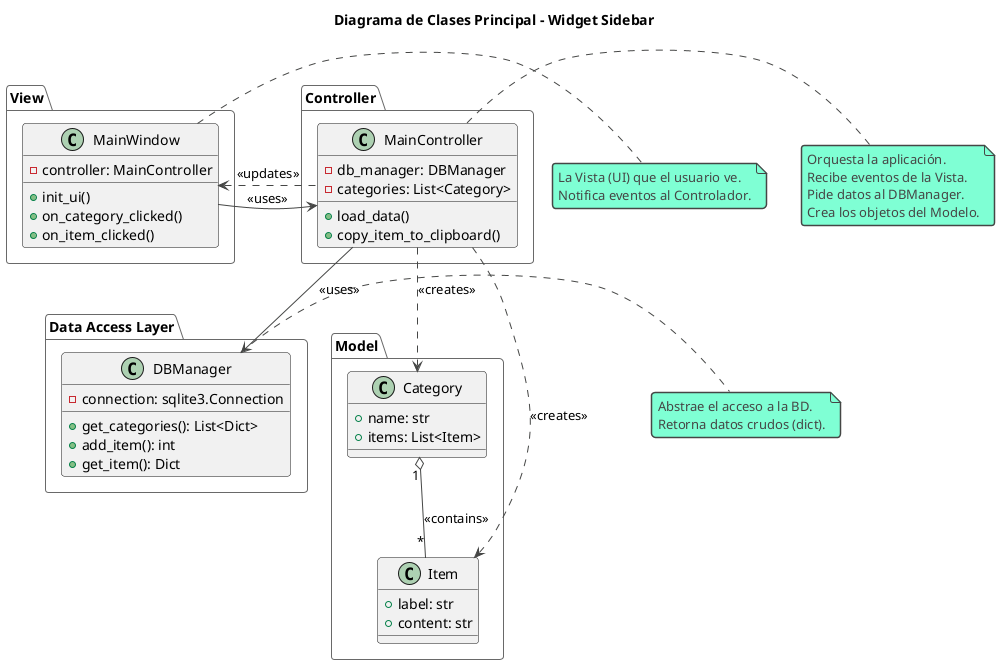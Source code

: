 @startuml
!theme vibrant

title Diagrama de Clases Principal - Widget Sidebar

package "View" {
  class MainWindow {
    - controller: MainController
    + init_ui()
    + on_category_clicked()
    + on_item_clicked()
  }
}

package "Controller" {
  class MainController {
    - db_manager: DBManager
    - categories: List<Category>
    + load_data()
    + copy_item_to_clipboard()
  }
}

package "Data Access Layer" {
  class DBManager {
    - connection: sqlite3.Connection
    + get_categories(): List<Dict>
    + add_item(): int
    + get_item(): Dict
  }
}

package "Model" {
  class Category {
    + name: str
    + items: List<Item>
  }

  class Item {
    + label: str
    + content: str
  }
}

' --- Relationships ---
MainWindow -right-> MainController : <<uses>>
MainController -down-> DBManager : <<uses>>
MainController .up.> MainWindow : <<updates>>

MainController ..> Category : <<creates>>
MainController ..> Item : <<creates>>

Category "1" o-- "*" Item : <<contains>>

' --- Notes ---
note right of MainWindow
  La Vista (UI) que el usuario ve.
  Notifica eventos al Controlador.
end note

note left of MainController
  Orquesta la aplicación.
  Recibe eventos de la Vista.
  Pide datos al DBManager.
  Crea los objetos del Modelo.
end note

note right of DBManager
  Abstrae el acceso a la BD.
  Retorna datos crudos (dict).
end note

@enduml
